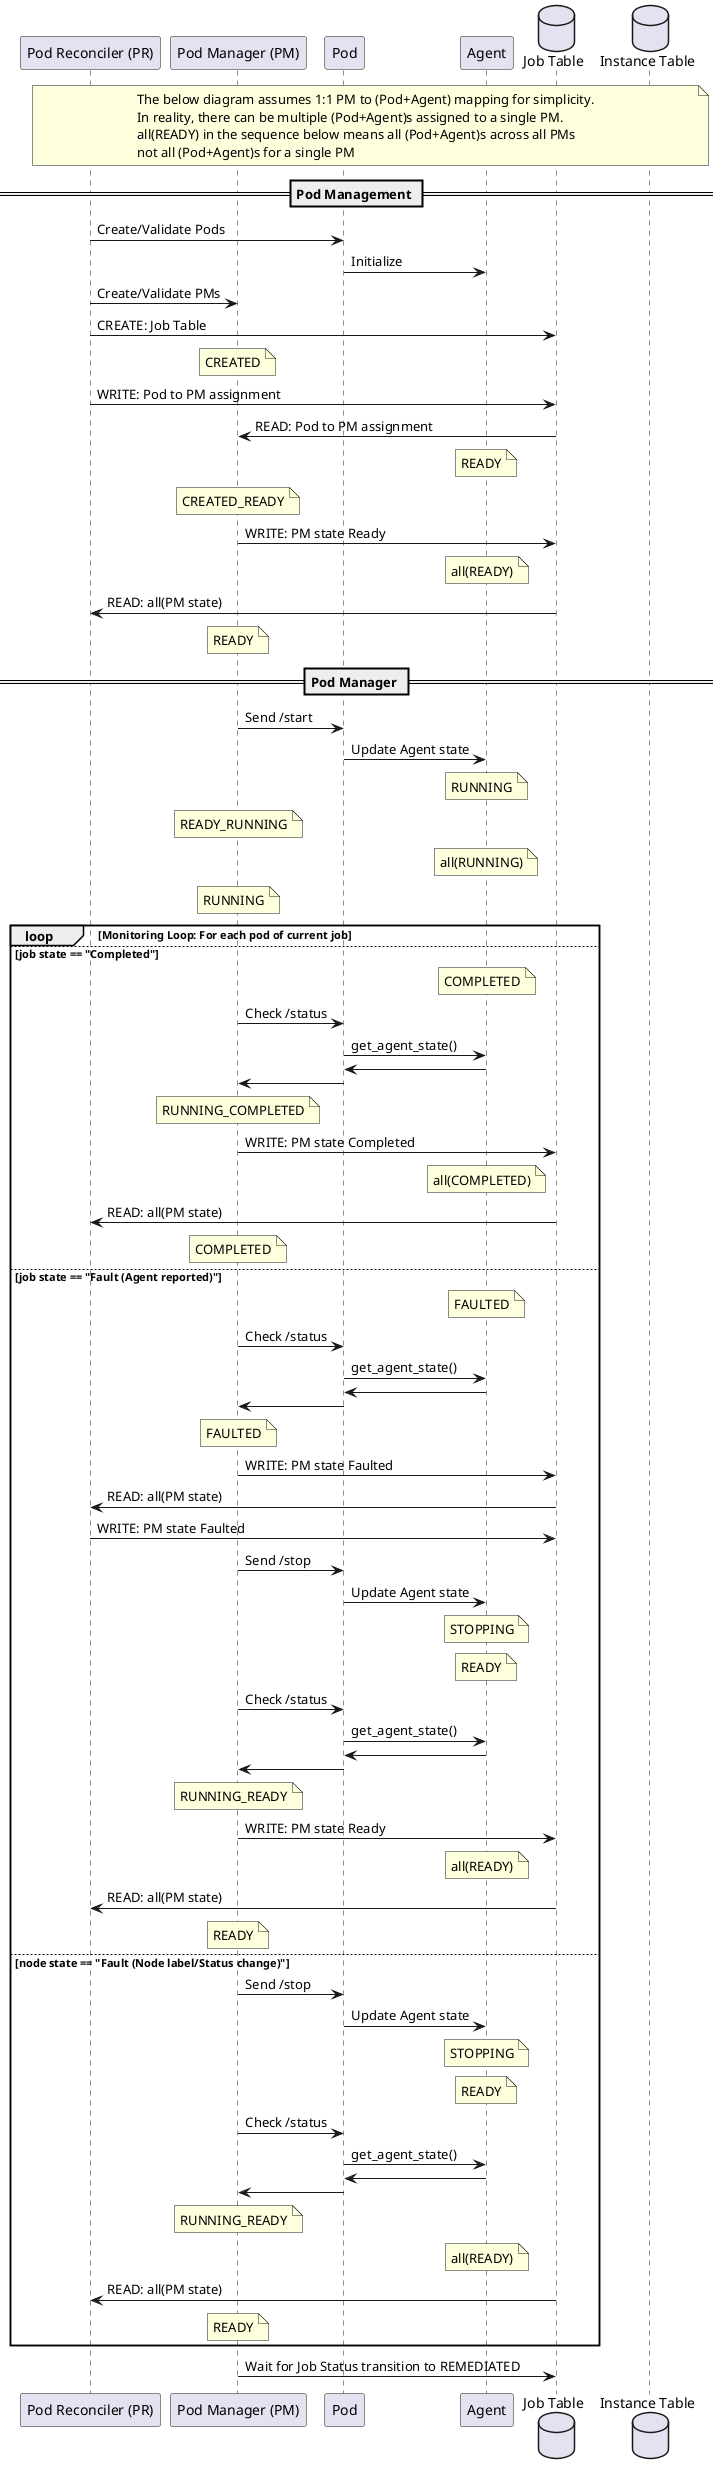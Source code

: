 @startuml
participant "Pod Reconciler (PR)" as PR
participant "Pod Manager (PM)" as PM
participant "Pod" as Pod
participant "Agent" as Agent
database "Job Table" as JT
database "Instance Table" as IT

note across
The below diagram assumes 1:1 PM to (Pod+Agent) mapping for simplicity.
In reality, there can be multiple (Pod+Agent)s assigned to a single PM.
all(READY) in the sequence below means all (Pod+Agent)s across all PMs
not all (Pod+Agent)s for a single PM
end note



== Pod Management ==
PR -> Pod: Create/Validate Pods
Pod -> Agent: Initialize
PR -> PM: Create/Validate PMs
PR -> JT: CREATE: Job Table

note over PM
    CREATED
end note

PR -> JT: WRITE: Pod to PM assignment
JT -> PM: READ: Pod to PM assignment

note over Agent
    READY
end note

note over PM
    CREATED_READY
end note

PM -> JT: WRITE: PM state Ready

note over Agent
    all(READY)
end note

JT -> PR: READ: all(PM state)

note over PM
    READY
end note




== Pod Manager ==
PM -> Pod: Send /start
Pod -> Agent: Update Agent state

note over Agent
    RUNNING
end note

note over PM
    READY_RUNNING
end note

note over Agent
    all(RUNNING)
end note

note over PM
    RUNNING
end note




loop Monitoring Loop: For each pod of current job
/'
**** HAPPY CASE ****
'/
else job state == "Completed"

note over Agent
    COMPLETED
end note

PM -> Pod: Check /status
Pod -> Agent: get_agent_state()
Agent -> Pod
Pod -> PM

note over PM
    RUNNING_COMPLETED
end note

PM -> JT: WRITE: PM state Completed

note over Agent
    all(COMPLETED)
end note

JT -> PR: READ: all(PM state)

note over PM
    COMPLETED
end note




/'
**** FAULT_1 ****
'/
else job state == "Fault (Agent reported)"

note over Agent
    FAULTED
end note

PM -> Pod: Check /status
Pod -> Agent: get_agent_state()
Agent -> Pod
Pod -> PM

note over PM
    FAULTED
end note

PM -> JT: WRITE: PM state Faulted
JT -> PR: READ: all(PM state)
PR -> JT: WRITE: PM state Faulted

PM -> Pod: Send /stop
Pod -> Agent: Update Agent state

note over Agent
    STOPPING
end note

note over Agent
    READY
end note

PM -> Pod: Check /status
Pod -> Agent: get_agent_state()
Agent -> Pod
Pod -> PM

note over PM
    RUNNING_READY
end note

PM -> JT: WRITE: PM state Ready

note over Agent
    all(READY)
end note

JT -> PR: READ: all(PM state)

note over PM
    READY
end note




/'
**** FAULT_2 ****
'/
else node state == "Fault (Node label/Status change)"
PM -> Pod: Send /stop
Pod -> Agent: Update Agent state

note over Agent
    STOPPING
end note

note over Agent
    READY
end note

PM -> Pod: Check /status
Pod -> Agent: get_agent_state()
Agent -> Pod
Pod -> PM

note over PM
    RUNNING_READY
end note

note over Agent
    all(READY)
end note

JT -> PR: READ: all(PM state)

note over PM
    READY
end note

end # loop

PM -> JT: Wait for Job Status transition to REMEDIATED
@enduml
